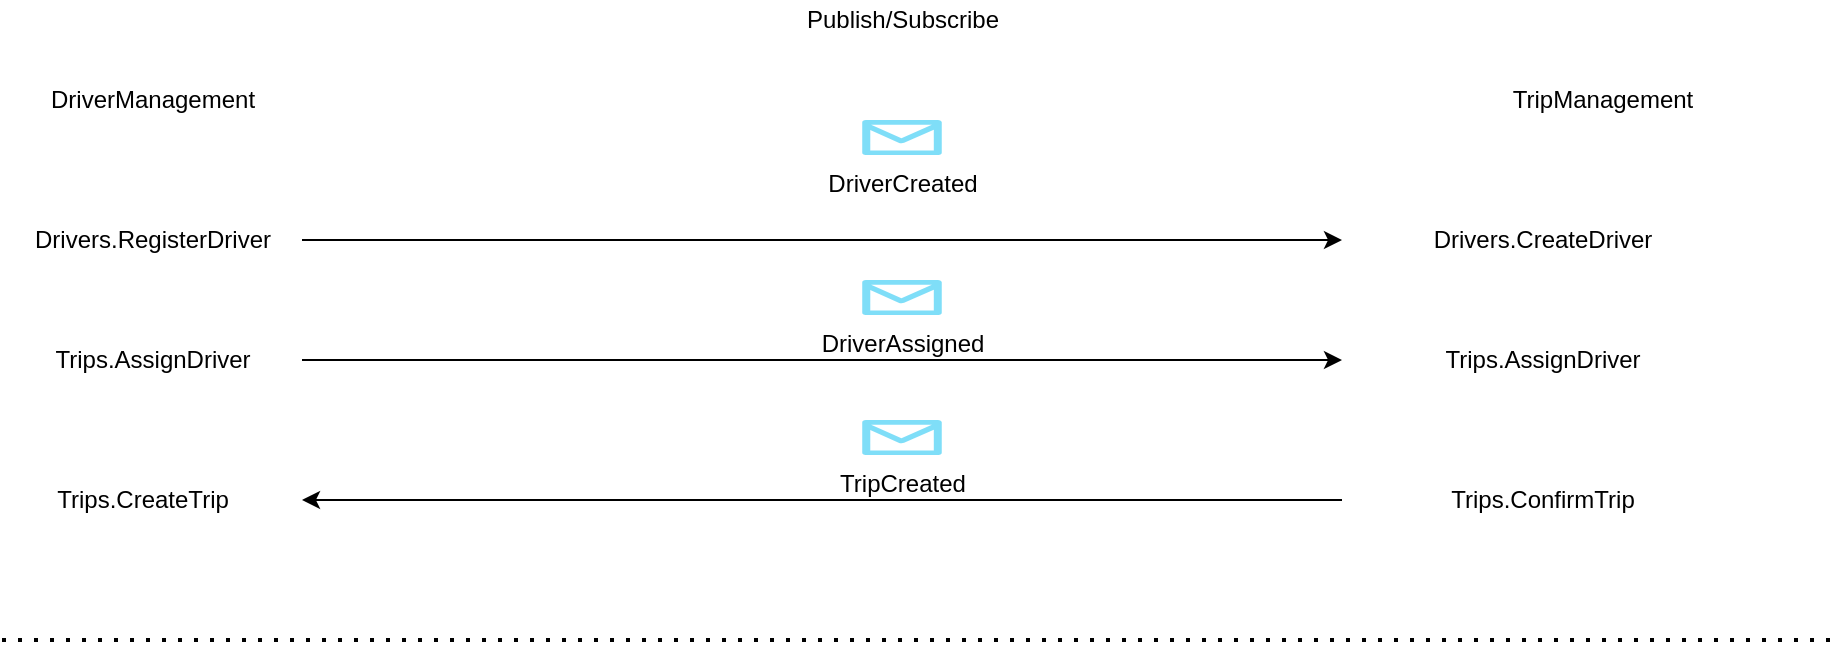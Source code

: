 <mxfile version="19.0.3" type="device" pages="2"><diagram id="7u2LSgzXPnNOi4UcedZM" name="Page-1"><mxGraphModel dx="1422" dy="865" grid="1" gridSize="10" guides="1" tooltips="1" connect="1" arrows="1" fold="1" page="1" pageScale="1" pageWidth="1100" pageHeight="850" math="0" shadow="0"><root><mxCell id="0"/><mxCell id="1" parent="0"/><mxCell id="r54jKB3Y9H-VumchU_-M-1" value="DriverManagement" style="text;html=1;align=center;verticalAlign=middle;resizable=0;points=[];autosize=1;strokeColor=none;fillColor=none;rounded=0;" parent="1" vertex="1"><mxGeometry x="75" y="40" width="120" height="20" as="geometry"/></mxCell><mxCell id="r54jKB3Y9H-VumchU_-M-2" value="TripManagement" style="text;html=1;align=center;verticalAlign=middle;resizable=0;points=[];autosize=1;strokeColor=none;fillColor=none;rounded=0;" parent="1" vertex="1"><mxGeometry x="805" y="40" width="110" height="20" as="geometry"/></mxCell><mxCell id="r54jKB3Y9H-VumchU_-M-7" style="edgeStyle=orthogonalEdgeStyle;orthogonalLoop=1;jettySize=auto;html=1;rounded=0;" parent="1" edge="1"><mxGeometry relative="1" as="geometry"><mxPoint x="730" y="120" as="targetPoint"/><mxPoint x="210" y="120" as="sourcePoint"/></mxGeometry></mxCell><mxCell id="r54jKB3Y9H-VumchU_-M-3" value="Drivers.RegisterDriver" style="text;html=1;align=center;verticalAlign=middle;resizable=0;points=[];autosize=1;strokeColor=none;fillColor=none;rounded=0;" parent="1" vertex="1"><mxGeometry x="70" y="110" width="130" height="20" as="geometry"/></mxCell><mxCell id="r54jKB3Y9H-VumchU_-M-8" style="edgeStyle=orthogonalEdgeStyle;orthogonalLoop=1;jettySize=auto;html=1;rounded=0;" parent="1" edge="1"><mxGeometry relative="1" as="geometry"><mxPoint x="730" y="180" as="targetPoint"/><mxPoint x="210" y="180" as="sourcePoint"/></mxGeometry></mxCell><mxCell id="r54jKB3Y9H-VumchU_-M-6" value="Trips.AssignDriver" style="text;html=1;align=center;verticalAlign=middle;resizable=0;points=[];autosize=1;strokeColor=none;fillColor=none;rounded=0;" parent="1" vertex="1"><mxGeometry x="80" y="170" width="110" height="20" as="geometry"/></mxCell><mxCell id="r54jKB3Y9H-VumchU_-M-10" value="DriverCreated" style="verticalLabelPosition=bottom;html=1;verticalAlign=top;align=center;strokeColor=none;fillColor=#00BEF2;shape=mxgraph.azure.message;pointerEvents=1;rounded=0;" parent="1" vertex="1"><mxGeometry x="490" y="60" width="40" height="17.5" as="geometry"/></mxCell><mxCell id="r54jKB3Y9H-VumchU_-M-13" value="Drivers.CreateDriver" style="text;html=1;align=center;verticalAlign=middle;resizable=0;points=[];autosize=1;strokeColor=none;fillColor=none;rounded=0;" parent="1" vertex="1"><mxGeometry x="770" y="110" width="120" height="20" as="geometry"/></mxCell><mxCell id="r54jKB3Y9H-VumchU_-M-14" value="Trips.AssignDriver" style="text;html=1;align=center;verticalAlign=middle;resizable=0;points=[];autosize=1;strokeColor=none;fillColor=none;rounded=0;" parent="1" vertex="1"><mxGeometry x="775" y="170" width="110" height="20" as="geometry"/></mxCell><mxCell id="r54jKB3Y9H-VumchU_-M-15" value="DriverAssigned" style="verticalLabelPosition=bottom;html=1;verticalAlign=top;align=center;strokeColor=none;fillColor=#00BEF2;shape=mxgraph.azure.message;pointerEvents=1;rounded=0;" parent="1" vertex="1"><mxGeometry x="490" y="140" width="40" height="17.5" as="geometry"/></mxCell><mxCell id="_YSbcqNDvBoTd1wr4dII-2" style="edgeStyle=orthogonalEdgeStyle;rounded=0;orthogonalLoop=1;jettySize=auto;html=1;" parent="1" edge="1"><mxGeometry relative="1" as="geometry"><mxPoint x="210" y="250" as="targetPoint"/><mxPoint x="730" y="250" as="sourcePoint"/></mxGeometry></mxCell><mxCell id="_YSbcqNDvBoTd1wr4dII-1" value="Trips.ConfirmTrip" style="text;html=1;align=center;verticalAlign=middle;resizable=0;points=[];autosize=1;strokeColor=none;fillColor=none;rounded=0;" parent="1" vertex="1"><mxGeometry x="775" y="240" width="110" height="20" as="geometry"/></mxCell><mxCell id="_YSbcqNDvBoTd1wr4dII-3" value="TripCreated" style="verticalLabelPosition=bottom;html=1;verticalAlign=top;align=center;strokeColor=none;fillColor=#00BEF2;shape=mxgraph.azure.message;pointerEvents=1;rounded=0;" parent="1" vertex="1"><mxGeometry x="490" y="210" width="40" height="17.5" as="geometry"/></mxCell><mxCell id="_YSbcqNDvBoTd1wr4dII-4" value="Trips.CreateTrip" style="text;html=1;align=center;verticalAlign=middle;resizable=0;points=[];autosize=1;strokeColor=none;fillColor=none;rounded=0;" parent="1" vertex="1"><mxGeometry x="80" y="240" width="100" height="20" as="geometry"/></mxCell><mxCell id="_YSbcqNDvBoTd1wr4dII-5" value="" style="endArrow=none;dashed=1;html=1;dashPattern=1 3;strokeWidth=2;rounded=0;" parent="1" edge="1"><mxGeometry width="50" height="50" relative="1" as="geometry"><mxPoint x="60" y="320" as="sourcePoint"/><mxPoint x="980" y="320" as="targetPoint"/></mxGeometry></mxCell><mxCell id="_YSbcqNDvBoTd1wr4dII-8" value="Publish/Subscribe" style="text;html=1;align=center;verticalAlign=middle;resizable=0;points=[];autosize=1;strokeColor=none;fillColor=none;" parent="1" vertex="1"><mxGeometry x="455" width="110" height="20" as="geometry"/></mxCell></root></mxGraphModel></diagram><diagram id="PROolxCBMi7oHZ-YhqhK" name="Page-2"><mxGraphModel dx="1422" dy="865" grid="1" gridSize="10" guides="1" tooltips="1" connect="1" arrows="1" fold="1" page="1" pageScale="1" pageWidth="1100" pageHeight="850" math="0" shadow="0"><root><mxCell id="0"/><mxCell id="1" parent="0"/><mxCell id="-XTwIawqvhnA4GOl31qy-1" value="TripService" style="shape=process;whiteSpace=wrap;html=1;backgroundOutline=1;" parent="1" vertex="1"><mxGeometry x="290" y="90" width="120" height="60" as="geometry"/></mxCell><mxCell id="-XTwIawqvhnA4GOl31qy-2" value="TripManagement" style="shape=process;whiteSpace=wrap;html=1;backgroundOutline=1;" parent="1" vertex="1"><mxGeometry x="590" y="90" width="120" height="60" as="geometry"/></mxCell><mxCell id="-XTwIawqvhnA4GOl31qy-3" value="Identity" style="shape=process;whiteSpace=wrap;html=1;backgroundOutline=1;" parent="1" vertex="1"><mxGeometry x="870" y="90" width="120" height="60" as="geometry"/></mxCell><mxCell id="V5lzH_7EXlL9kK2s1UF5-2" value="" style="endArrow=none;html=1;rounded=0;entryX=0.5;entryY=1;entryDx=0;entryDy=0;" parent="1" target="-XTwIawqvhnA4GOl31qy-1" edge="1"><mxGeometry width="50" height="50" relative="1" as="geometry"><mxPoint x="350" y="550" as="sourcePoint"/><mxPoint x="720" y="320" as="targetPoint"/></mxGeometry></mxCell><mxCell id="V5lzH_7EXlL9kK2s1UF5-3" value="" style="endArrow=none;html=1;rounded=0;entryX=0.5;entryY=1;entryDx=0;entryDy=0;" parent="1" target="-XTwIawqvhnA4GOl31qy-2" edge="1"><mxGeometry width="50" height="50" relative="1" as="geometry"><mxPoint x="650" y="550" as="sourcePoint"/><mxPoint x="649.5" y="160" as="targetPoint"/></mxGeometry></mxCell><mxCell id="V5lzH_7EXlL9kK2s1UF5-4" value="" style="endArrow=none;html=1;rounded=0;entryX=0.5;entryY=1;entryDx=0;entryDy=0;" parent="1" edge="1"><mxGeometry width="50" height="50" relative="1" as="geometry"><mxPoint x="930" y="550" as="sourcePoint"/><mxPoint x="929.5" y="150" as="targetPoint"/></mxGeometry></mxCell><mxCell id="V5lzH_7EXlL9kK2s1UF5-9" value="" style="sketch=0;pointerEvents=1;shadow=0;dashed=0;html=1;strokeColor=#006EAF;fillColor=#1ba1e2;aspect=fixed;labelPosition=center;verticalLabelPosition=bottom;verticalAlign=top;align=center;outlineConnect=0;shape=mxgraph.vvd.web_browser;fontColor=#ffffff;" parent="1" vertex="1"><mxGeometry x="40" y="190" width="50" height="35.5" as="geometry"/></mxCell><mxCell id="V5lzH_7EXlL9kK2s1UF5-10" value="Confirm Trip" style="endArrow=classic;html=1;rounded=0;" parent="1" edge="1"><mxGeometry width="50" height="50" relative="1" as="geometry"><mxPoint x="120" y="200" as="sourcePoint"/><mxPoint x="310" y="200" as="targetPoint"/></mxGeometry></mxCell><mxCell id="V5lzH_7EXlL9kK2s1UF5-11" value="Accepted" style="endArrow=classic;html=1;rounded=0;" parent="1" edge="1"><mxGeometry width="50" height="50" relative="1" as="geometry"><mxPoint x="310" y="220" as="sourcePoint"/><mxPoint x="120" y="220" as="targetPoint"/></mxGeometry></mxCell><mxCell id="V5lzH_7EXlL9kK2s1UF5-12" value="" style="verticalLabelPosition=bottom;html=1;verticalAlign=top;align=center;strokeColor=none;fillColor=#00BEF2;shape=mxgraph.azure.message;pointerEvents=1;" parent="1" vertex="1"><mxGeometry x="420" y="205.5" width="30" height="20" as="geometry"/></mxCell><mxCell id="V5lzH_7EXlL9kK2s1UF5-13" value="" style="curved=1;endArrow=classic;html=1;rounded=0;dashed=1;" parent="1" edge="1"><mxGeometry width="50" height="50" relative="1" as="geometry"><mxPoint x="370" y="200" as="sourcePoint"/><mxPoint x="370" y="220" as="targetPoint"/><Array as="points"><mxPoint x="400" y="210"/><mxPoint x="420" y="220"/></Array></mxGeometry></mxCell><mxCell id="V5lzH_7EXlL9kK2s1UF5-14" value="Confirm requested" style="text;html=1;align=center;verticalAlign=middle;resizable=0;points=[];autosize=1;strokeColor=none;fillColor=none;" parent="1" vertex="1"><mxGeometry x="460" y="205.5" width="110" height="20" as="geometry"/></mxCell><mxCell id="V5lzH_7EXlL9kK2s1UF5-15" value="" style="endArrow=classic;html=1;rounded=0;dashed=1;" parent="1" edge="1"><mxGeometry width="50" height="50" relative="1" as="geometry"><mxPoint x="350" y="280" as="sourcePoint"/><mxPoint x="650" y="280" as="targetPoint"/></mxGeometry></mxCell><mxCell id="V5lzH_7EXlL9kK2s1UF5-16" value="Confirm Trip" style="edgeLabel;html=1;align=center;verticalAlign=middle;resizable=0;points=[];" parent="V5lzH_7EXlL9kK2s1UF5-15" vertex="1" connectable="0"><mxGeometry x="-0.162" y="2" relative="1" as="geometry"><mxPoint as="offset"/></mxGeometry></mxCell><mxCell id="V5lzH_7EXlL9kK2s1UF5-17" value="" style="verticalLabelPosition=bottom;html=1;verticalAlign=top;align=center;strokeColor=none;fillColor=#00BEF2;shape=mxgraph.azure.message;pointerEvents=1;" parent="1" vertex="1"><mxGeometry x="466" y="250" width="30" height="20" as="geometry"/></mxCell><mxCell id="V5lzH_7EXlL9kK2s1UF5-21" value="" style="endArrow=classic;html=1;rounded=0;dashed=1;" parent="1" edge="1"><mxGeometry width="50" height="50" relative="1" as="geometry"><mxPoint x="650" y="340" as="sourcePoint"/><mxPoint x="350" y="340" as="targetPoint"/></mxGeometry></mxCell><mxCell id="V5lzH_7EXlL9kK2s1UF5-22" value="Trip Confirmed" style="edgeLabel;html=1;align=center;verticalAlign=middle;resizable=0;points=[];" parent="V5lzH_7EXlL9kK2s1UF5-21" vertex="1" connectable="0"><mxGeometry x="0.136" y="-2" relative="1" as="geometry"><mxPoint as="offset"/></mxGeometry></mxCell><mxCell id="V5lzH_7EXlL9kK2s1UF5-23" value="" style="verticalLabelPosition=bottom;html=1;verticalAlign=top;align=center;strokeColor=none;fillColor=#00BEF2;shape=mxgraph.azure.message;pointerEvents=1;" parent="1" vertex="1"><mxGeometry x="466" y="310" width="30" height="20" as="geometry"/></mxCell><mxCell id="V5lzH_7EXlL9kK2s1UF5-24" value="Accepted" style="rounded=1;whiteSpace=wrap;html=1;" parent="1" vertex="1"><mxGeometry x="290" y="290" width="120" height="30" as="geometry"/></mxCell><mxCell id="V5lzH_7EXlL9kK2s1UF5-25" value="Trip Confirmed" style="rounded=1;whiteSpace=wrap;html=1;" parent="1" vertex="1"><mxGeometry x="290" y="395" width="120" height="30" as="geometry"/></mxCell><mxCell id="V5lzH_7EXlL9kK2s1UF5-26" value="" style="endArrow=classic;html=1;rounded=0;dashed=1;" parent="1" edge="1"><mxGeometry width="50" height="50" relative="1" as="geometry"><mxPoint x="350" y="370" as="sourcePoint"/><mxPoint x="930" y="370" as="targetPoint"/></mxGeometry></mxCell><mxCell id="V5lzH_7EXlL9kK2s1UF5-27" value="Debit Credits" style="edgeLabel;html=1;align=center;verticalAlign=middle;resizable=0;points=[];" parent="V5lzH_7EXlL9kK2s1UF5-26" vertex="1" connectable="0"><mxGeometry x="0.462" y="2" relative="1" as="geometry"><mxPoint as="offset"/></mxGeometry></mxCell><mxCell id="V5lzH_7EXlL9kK2s1UF5-28" value="" style="endArrow=classic;html=1;rounded=0;dashed=1;" parent="1" edge="1"><mxGeometry width="50" height="50" relative="1" as="geometry"><mxPoint x="930" y="450" as="sourcePoint"/><mxPoint x="350" y="450" as="targetPoint"/></mxGeometry></mxCell><mxCell id="V5lzH_7EXlL9kK2s1UF5-31" value="Credits Debited" style="edgeLabel;html=1;align=center;verticalAlign=middle;resizable=0;points=[];" parent="V5lzH_7EXlL9kK2s1UF5-28" vertex="1" connectable="0"><mxGeometry x="0.562" y="1" relative="1" as="geometry"><mxPoint as="offset"/></mxGeometry></mxCell><mxCell id="V5lzH_7EXlL9kK2s1UF5-29" value="" style="verticalLabelPosition=bottom;html=1;verticalAlign=top;align=center;strokeColor=none;fillColor=#00BEF2;shape=mxgraph.azure.message;pointerEvents=1;" parent="1" vertex="1"><mxGeometry x="760" y="340" width="30" height="20" as="geometry"/></mxCell><mxCell id="V5lzH_7EXlL9kK2s1UF5-30" value="Completed" style="rounded=1;whiteSpace=wrap;html=1;" parent="1" vertex="1"><mxGeometry x="290" y="480" width="120" height="30" as="geometry"/></mxCell><mxCell id="V5lzH_7EXlL9kK2s1UF5-32" value="" style="verticalLabelPosition=bottom;html=1;verticalAlign=top;align=center;strokeColor=none;fillColor=#00BEF2;shape=mxgraph.azure.message;pointerEvents=1;" parent="1" vertex="1"><mxGeometry x="460" y="420" width="30" height="20" as="geometry"/></mxCell><mxCell id="MqA2c63GWeR9juksx1cl-1" value="SAGA Orchestrator" style="text;html=1;align=center;verticalAlign=middle;resizable=0;points=[];autosize=1;strokeColor=none;fillColor=none;" parent="1" vertex="1"><mxGeometry x="490" y="20" width="120" height="20" as="geometry"/></mxCell><mxCell id="MqA2c63GWeR9juksx1cl-3" value="ConfirmTripConsumer" style="text;html=1;align=center;verticalAlign=middle;resizable=0;points=[];autosize=1;strokeColor=none;fillColor=none;" parent="1" vertex="1"><mxGeometry x="545" y="570" width="130" height="20" as="geometry"/></mxCell><mxCell id="MqA2c63GWeR9juksx1cl-4" value="ConfirmTrip" style="text;html=1;align=center;verticalAlign=middle;resizable=0;points=[];autosize=1;strokeColor=none;fillColor=none;" parent="1" vertex="1"><mxGeometry x="545" y="600" width="80" height="20" as="geometry"/></mxCell><mxCell id="MqA2c63GWeR9juksx1cl-5" value="TripConfirmed" style="text;html=1;align=center;verticalAlign=middle;resizable=0;points=[];autosize=1;strokeColor=none;fillColor=none;" parent="1" vertex="1"><mxGeometry x="640" y="600" width="90" height="20" as="geometry"/></mxCell><mxCell id="MqA2c63GWeR9juksx1cl-6" value="CancelTripConsumer" style="text;html=1;align=center;verticalAlign=middle;resizable=0;points=[];autosize=1;strokeColor=none;fillColor=none;" parent="1" vertex="1"><mxGeometry x="545" y="640" width="130" height="20" as="geometry"/></mxCell><mxCell id="MqA2c63GWeR9juksx1cl-7" value="CancelTrip" style="text;html=1;align=center;verticalAlign=middle;resizable=0;points=[];autosize=1;strokeColor=none;fillColor=none;" parent="1" vertex="1"><mxGeometry x="550" y="670" width="70" height="20" as="geometry"/></mxCell><mxCell id="MqA2c63GWeR9juksx1cl-8" value="TripCancelled" style="text;html=1;align=center;verticalAlign=middle;resizable=0;points=[];autosize=1;strokeColor=none;fillColor=none;" parent="1" vertex="1"><mxGeometry x="640" y="670" width="90" height="20" as="geometry"/></mxCell></root></mxGraphModel></diagram></mxfile>